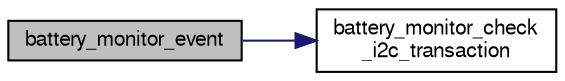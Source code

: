 digraph "battery_monitor_event"
{
  edge [fontname="FreeSans",fontsize="10",labelfontname="FreeSans",labelfontsize="10"];
  node [fontname="FreeSans",fontsize="10",shape=record];
  rankdir="LR";
  Node1 [label="battery_monitor_event",height=0.2,width=0.4,color="black", fillcolor="grey75", style="filled", fontcolor="black"];
  Node1 -> Node2 [color="midnightblue",fontsize="10",style="solid",fontname="FreeSans"];
  Node2 [label="battery_monitor_check\l_i2c_transaction",height=0.2,width=0.4,color="black", fillcolor="white", style="filled",URL="$battery__monitor_8c.html#a7593bb18bd0269e596a6f3ede1127feb",tooltip="Complete i2c transactions once they succeed or fail. "];
}
